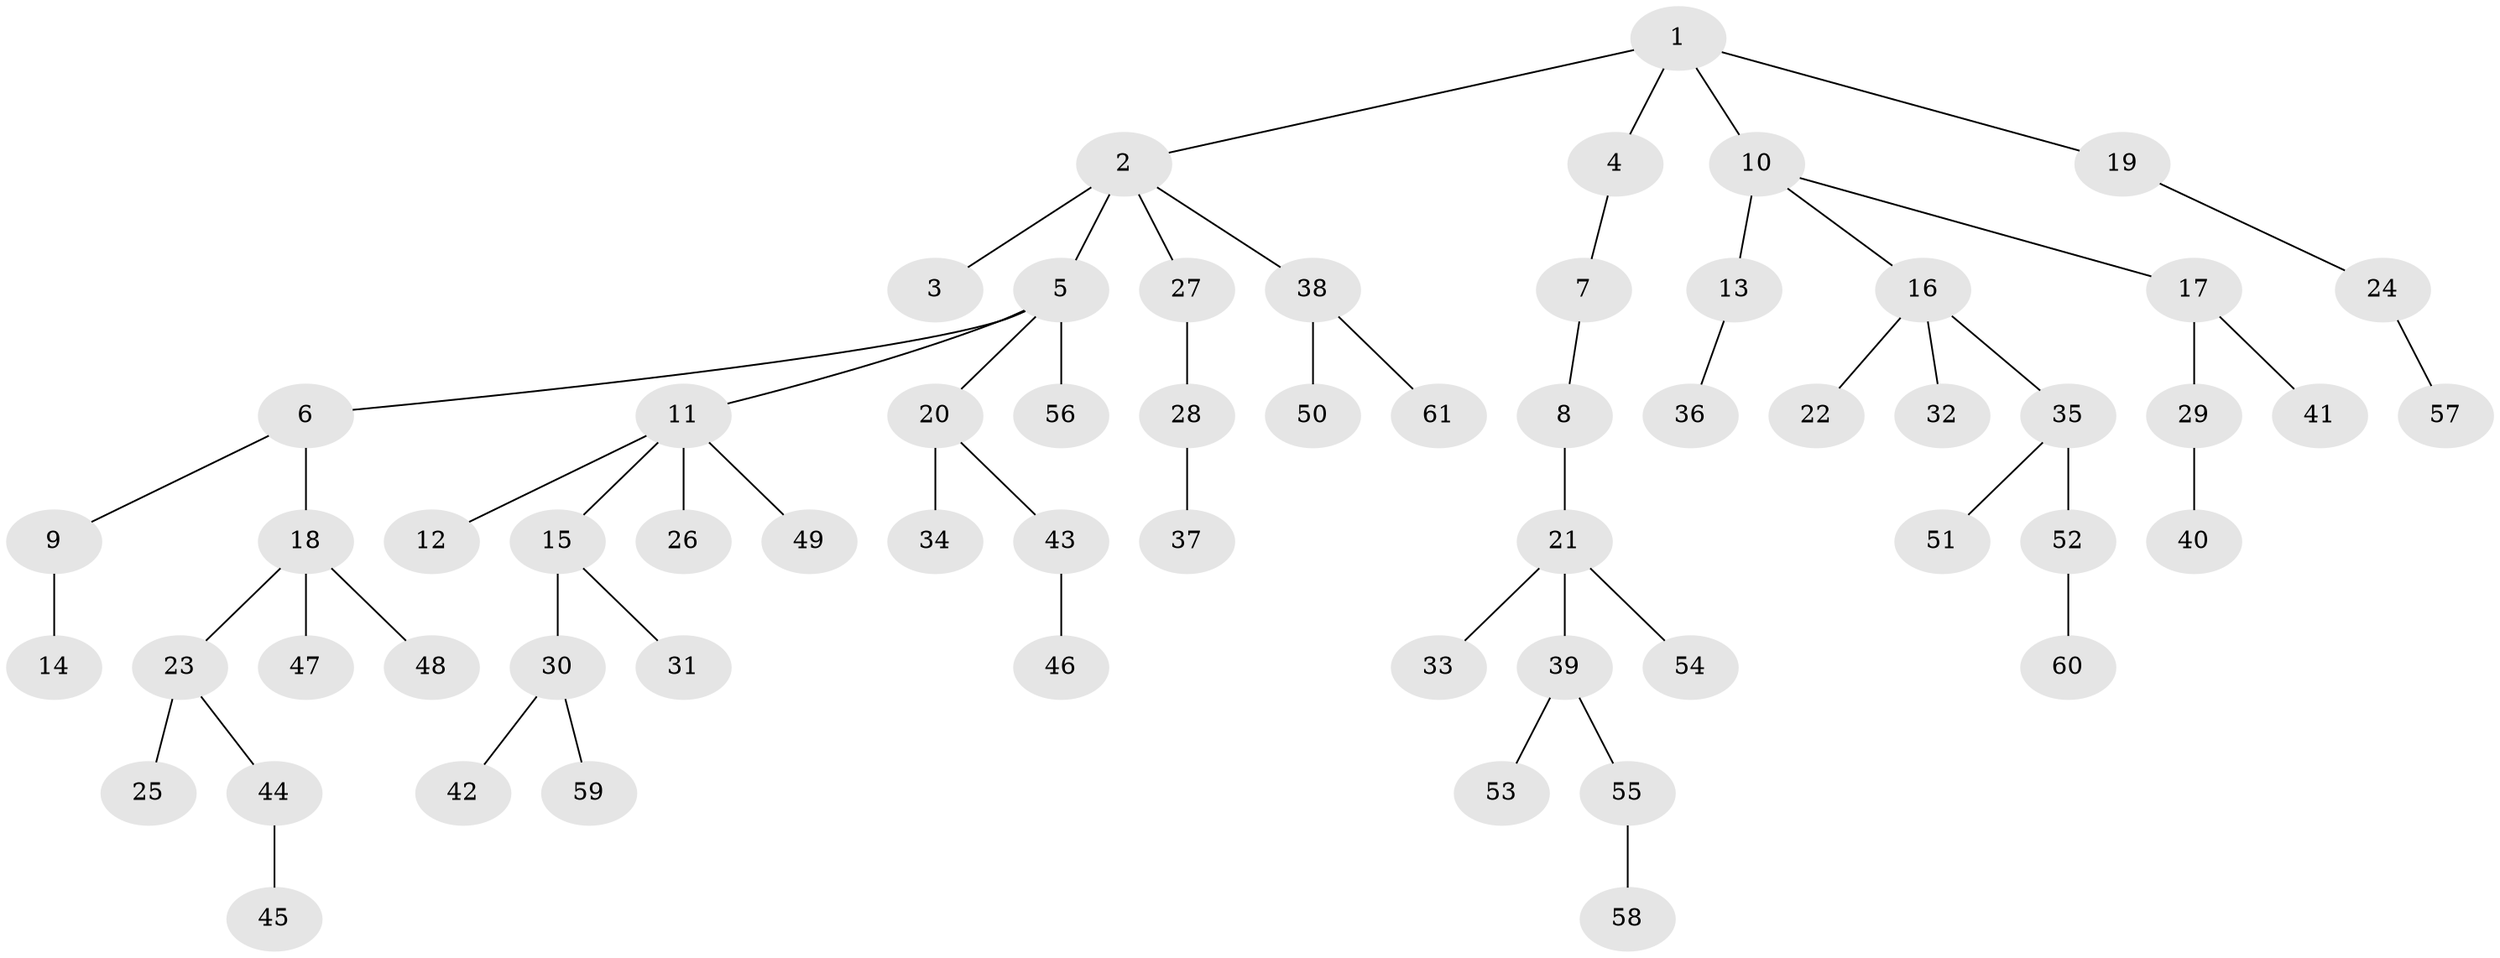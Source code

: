 // original degree distribution, {5: 0.03333333333333333, 3: 0.125, 2: 0.2, 1: 0.5333333333333333, 6: 0.008333333333333333, 4: 0.08333333333333333, 7: 0.008333333333333333, 8: 0.008333333333333333}
// Generated by graph-tools (version 1.1) at 2025/37/03/09/25 02:37:03]
// undirected, 61 vertices, 60 edges
graph export_dot {
graph [start="1"]
  node [color=gray90,style=filled];
  1;
  2;
  3;
  4;
  5;
  6;
  7;
  8;
  9;
  10;
  11;
  12;
  13;
  14;
  15;
  16;
  17;
  18;
  19;
  20;
  21;
  22;
  23;
  24;
  25;
  26;
  27;
  28;
  29;
  30;
  31;
  32;
  33;
  34;
  35;
  36;
  37;
  38;
  39;
  40;
  41;
  42;
  43;
  44;
  45;
  46;
  47;
  48;
  49;
  50;
  51;
  52;
  53;
  54;
  55;
  56;
  57;
  58;
  59;
  60;
  61;
  1 -- 2 [weight=1.0];
  1 -- 4 [weight=1.0];
  1 -- 10 [weight=1.0];
  1 -- 19 [weight=1.0];
  2 -- 3 [weight=2.0];
  2 -- 5 [weight=1.0];
  2 -- 27 [weight=1.0];
  2 -- 38 [weight=1.0];
  4 -- 7 [weight=1.0];
  5 -- 6 [weight=1.0];
  5 -- 11 [weight=1.0];
  5 -- 20 [weight=1.0];
  5 -- 56 [weight=1.0];
  6 -- 9 [weight=1.0];
  6 -- 18 [weight=1.0];
  7 -- 8 [weight=1.0];
  8 -- 21 [weight=2.0];
  9 -- 14 [weight=3.0];
  10 -- 13 [weight=1.0];
  10 -- 16 [weight=1.0];
  10 -- 17 [weight=1.0];
  11 -- 12 [weight=1.0];
  11 -- 15 [weight=1.0];
  11 -- 26 [weight=1.0];
  11 -- 49 [weight=1.0];
  13 -- 36 [weight=1.0];
  15 -- 30 [weight=1.0];
  15 -- 31 [weight=1.0];
  16 -- 22 [weight=1.0];
  16 -- 32 [weight=1.0];
  16 -- 35 [weight=1.0];
  17 -- 29 [weight=1.0];
  17 -- 41 [weight=1.0];
  18 -- 23 [weight=1.0];
  18 -- 47 [weight=1.0];
  18 -- 48 [weight=1.0];
  19 -- 24 [weight=1.0];
  20 -- 34 [weight=2.0];
  20 -- 43 [weight=1.0];
  21 -- 33 [weight=1.0];
  21 -- 39 [weight=1.0];
  21 -- 54 [weight=1.0];
  23 -- 25 [weight=1.0];
  23 -- 44 [weight=1.0];
  24 -- 57 [weight=1.0];
  27 -- 28 [weight=1.0];
  28 -- 37 [weight=1.0];
  29 -- 40 [weight=2.0];
  30 -- 42 [weight=1.0];
  30 -- 59 [weight=1.0];
  35 -- 51 [weight=1.0];
  35 -- 52 [weight=1.0];
  38 -- 50 [weight=1.0];
  38 -- 61 [weight=1.0];
  39 -- 53 [weight=1.0];
  39 -- 55 [weight=1.0];
  43 -- 46 [weight=1.0];
  44 -- 45 [weight=1.0];
  52 -- 60 [weight=2.0];
  55 -- 58 [weight=1.0];
}

